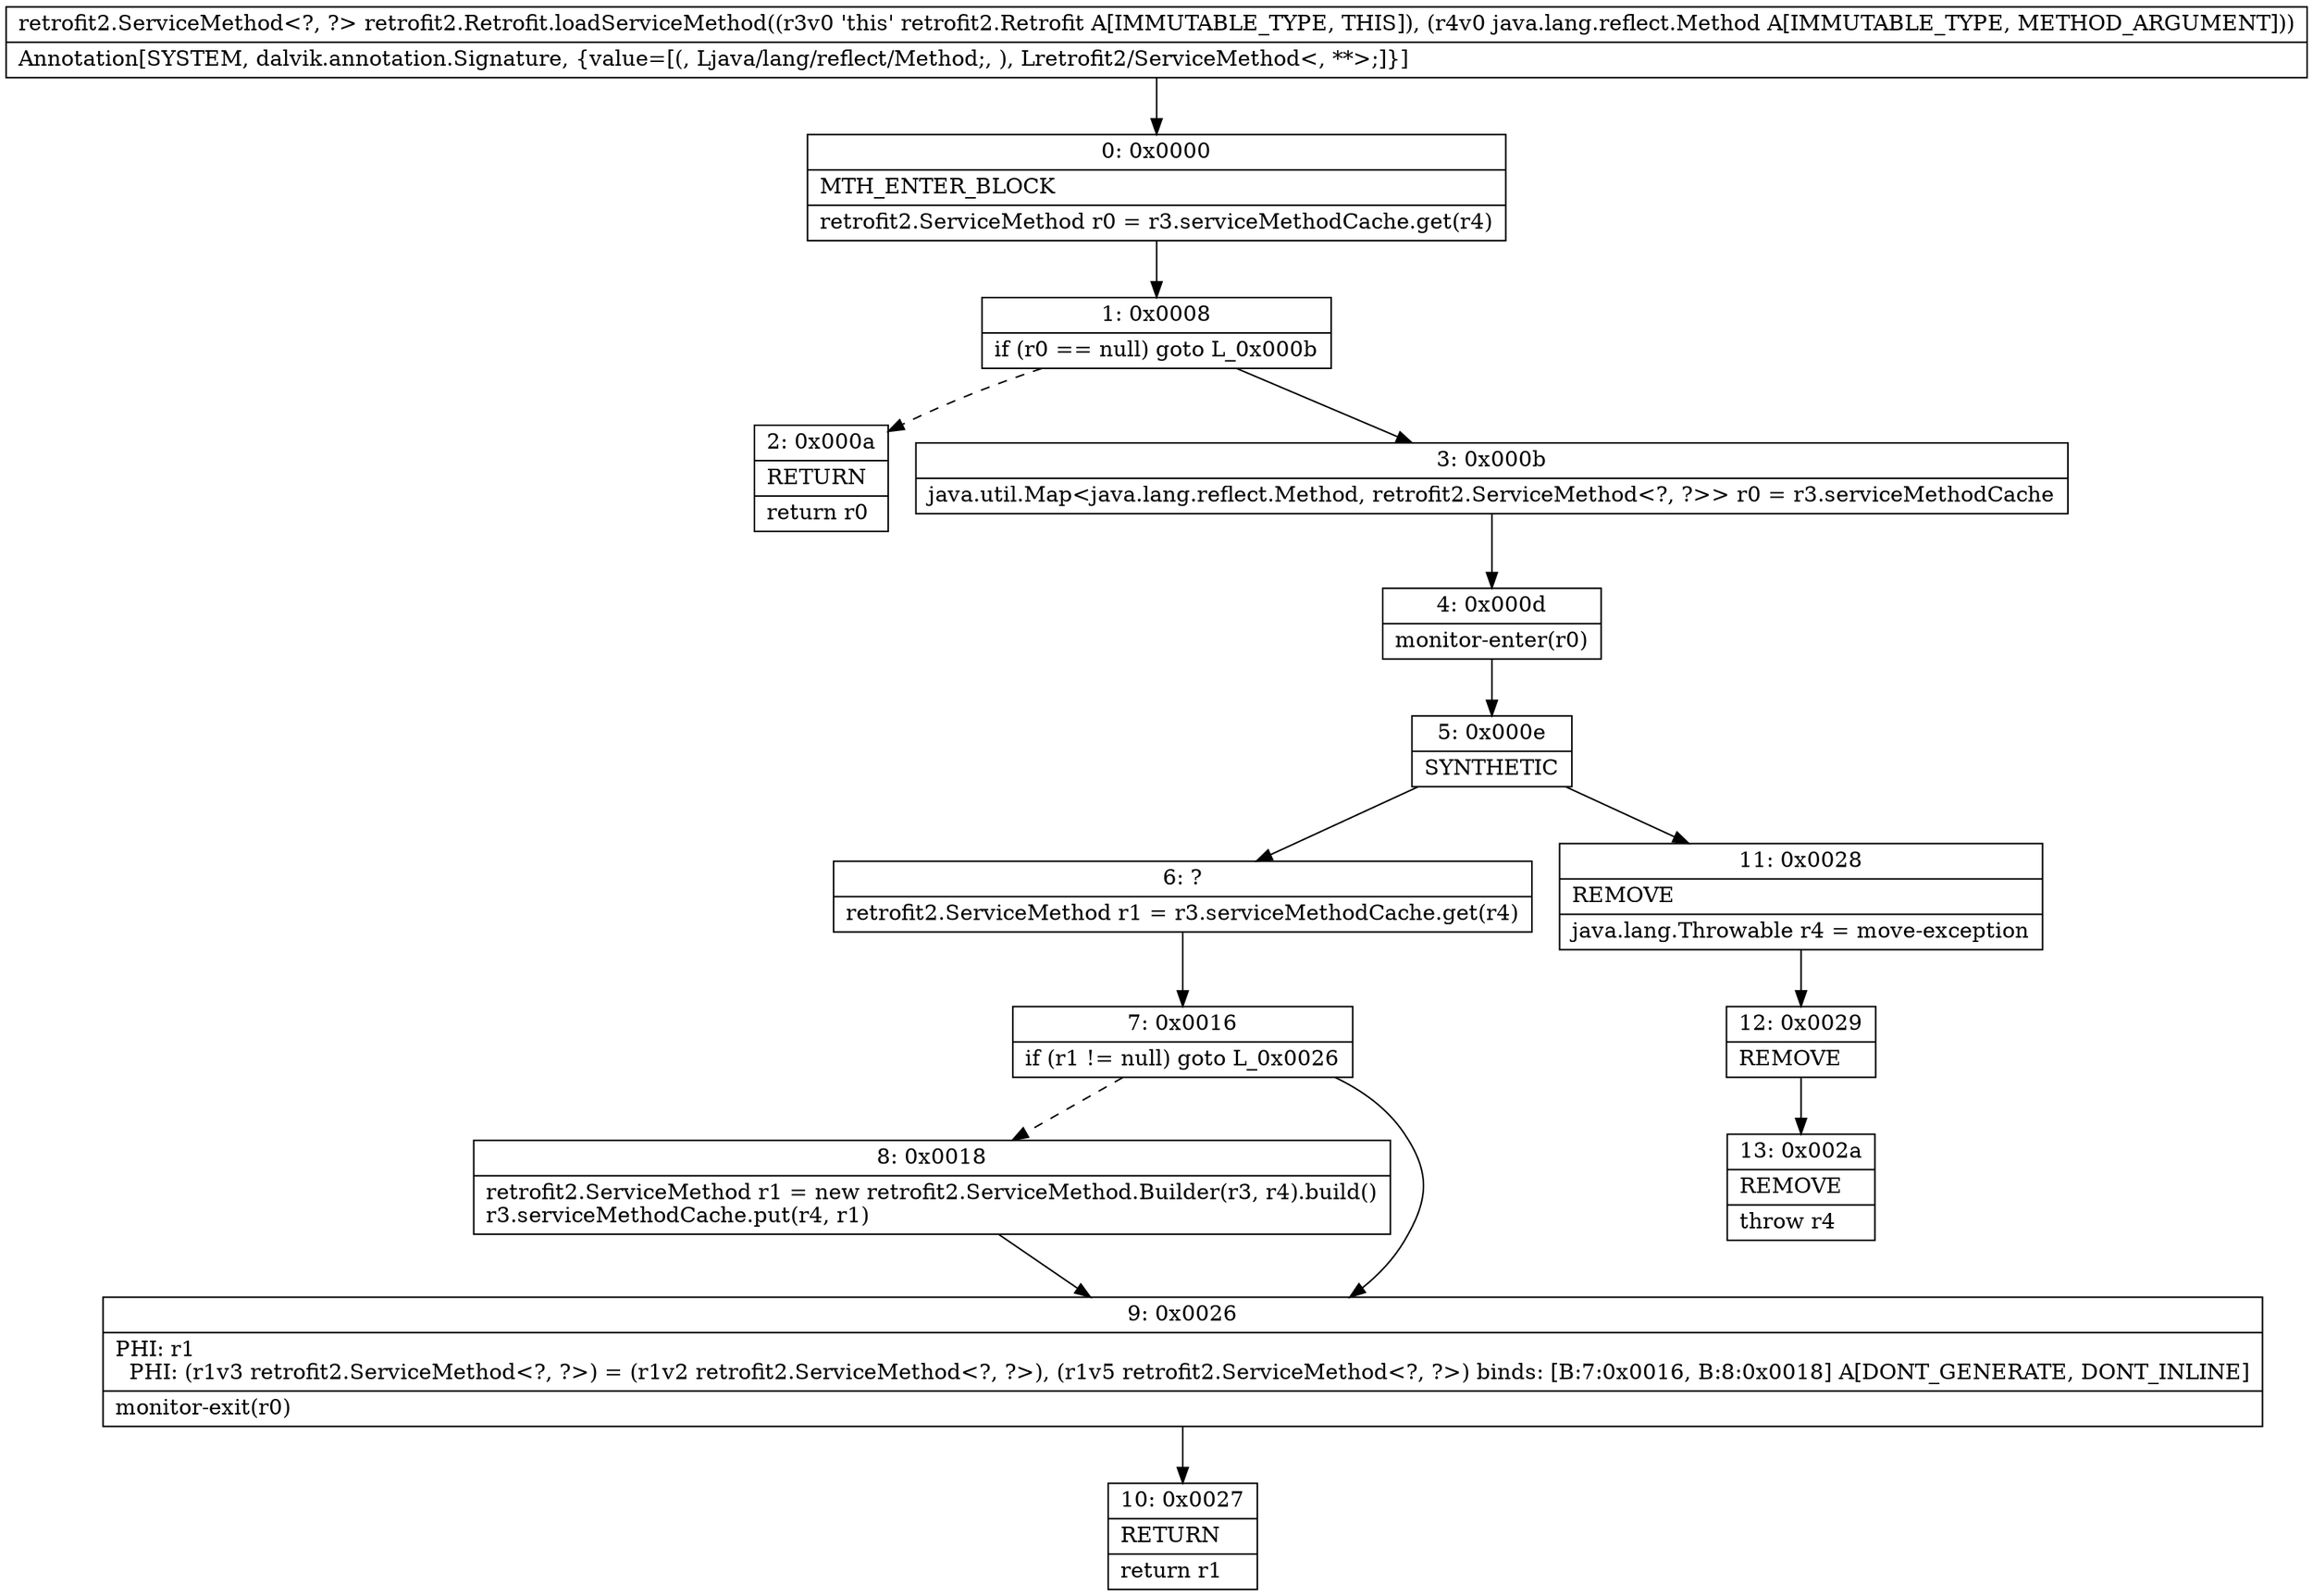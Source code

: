 digraph "CFG forretrofit2.Retrofit.loadServiceMethod(Ljava\/lang\/reflect\/Method;)Lretrofit2\/ServiceMethod;" {
Node_0 [shape=record,label="{0\:\ 0x0000|MTH_ENTER_BLOCK\l|retrofit2.ServiceMethod r0 = r3.serviceMethodCache.get(r4)\l}"];
Node_1 [shape=record,label="{1\:\ 0x0008|if (r0 == null) goto L_0x000b\l}"];
Node_2 [shape=record,label="{2\:\ 0x000a|RETURN\l|return r0\l}"];
Node_3 [shape=record,label="{3\:\ 0x000b|java.util.Map\<java.lang.reflect.Method, retrofit2.ServiceMethod\<?, ?\>\> r0 = r3.serviceMethodCache\l}"];
Node_4 [shape=record,label="{4\:\ 0x000d|monitor\-enter(r0)\l}"];
Node_5 [shape=record,label="{5\:\ 0x000e|SYNTHETIC\l}"];
Node_6 [shape=record,label="{6\:\ ?|retrofit2.ServiceMethod r1 = r3.serviceMethodCache.get(r4)\l}"];
Node_7 [shape=record,label="{7\:\ 0x0016|if (r1 != null) goto L_0x0026\l}"];
Node_8 [shape=record,label="{8\:\ 0x0018|retrofit2.ServiceMethod r1 = new retrofit2.ServiceMethod.Builder(r3, r4).build()\lr3.serviceMethodCache.put(r4, r1)\l}"];
Node_9 [shape=record,label="{9\:\ 0x0026|PHI: r1 \l  PHI: (r1v3 retrofit2.ServiceMethod\<?, ?\>) = (r1v2 retrofit2.ServiceMethod\<?, ?\>), (r1v5 retrofit2.ServiceMethod\<?, ?\>) binds: [B:7:0x0016, B:8:0x0018] A[DONT_GENERATE, DONT_INLINE]\l|monitor\-exit(r0)\l}"];
Node_10 [shape=record,label="{10\:\ 0x0027|RETURN\l|return r1\l}"];
Node_11 [shape=record,label="{11\:\ 0x0028|REMOVE\l|java.lang.Throwable r4 = move\-exception\l}"];
Node_12 [shape=record,label="{12\:\ 0x0029|REMOVE\l}"];
Node_13 [shape=record,label="{13\:\ 0x002a|REMOVE\l|throw r4\l}"];
MethodNode[shape=record,label="{retrofit2.ServiceMethod\<?, ?\> retrofit2.Retrofit.loadServiceMethod((r3v0 'this' retrofit2.Retrofit A[IMMUTABLE_TYPE, THIS]), (r4v0 java.lang.reflect.Method A[IMMUTABLE_TYPE, METHOD_ARGUMENT]))  | Annotation[SYSTEM, dalvik.annotation.Signature, \{value=[(, Ljava\/lang\/reflect\/Method;, ), Lretrofit2\/ServiceMethod\<, **\>;]\}]\l}"];
MethodNode -> Node_0;
Node_0 -> Node_1;
Node_1 -> Node_2[style=dashed];
Node_1 -> Node_3;
Node_3 -> Node_4;
Node_4 -> Node_5;
Node_5 -> Node_6;
Node_5 -> Node_11;
Node_6 -> Node_7;
Node_7 -> Node_8[style=dashed];
Node_7 -> Node_9;
Node_8 -> Node_9;
Node_9 -> Node_10;
Node_11 -> Node_12;
Node_12 -> Node_13;
}

